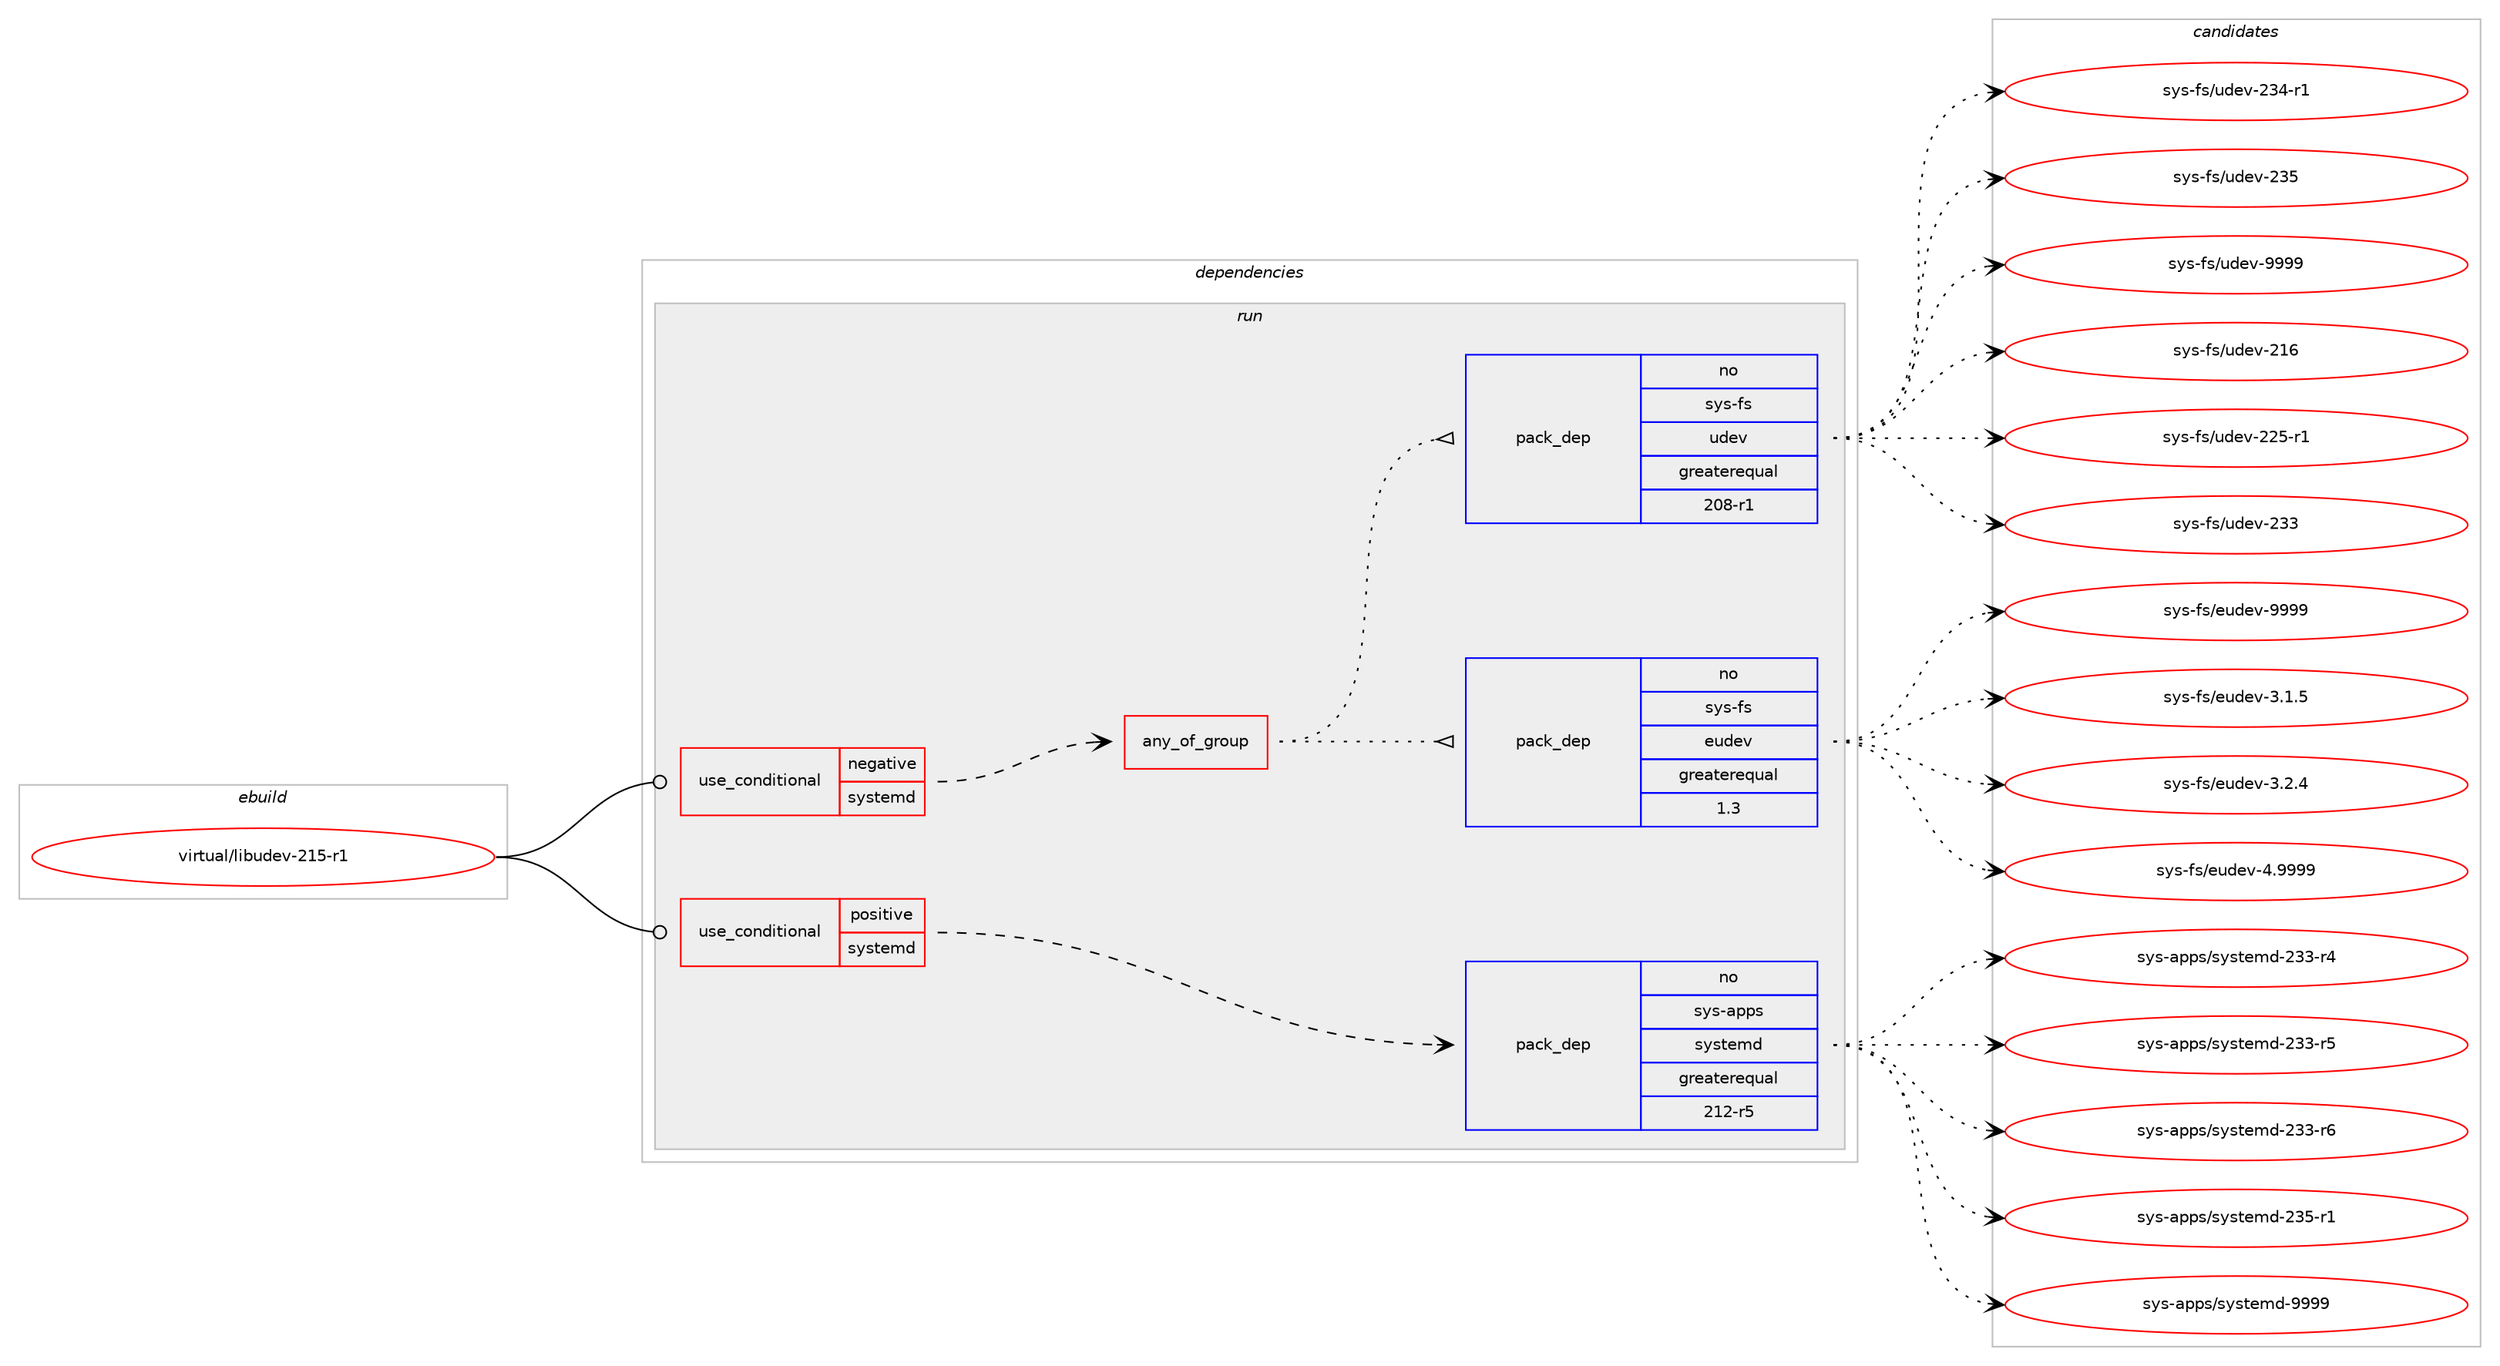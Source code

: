 digraph prolog {

# *************
# Graph options
# *************

newrank=true;
concentrate=true;
compound=true;
graph [rankdir=LR,fontname=Helvetica,fontsize=10,ranksep=1.5];#, ranksep=2.5, nodesep=0.2];
edge  [arrowhead=vee];
node  [fontname=Helvetica,fontsize=10];

# **********
# The ebuild
# **********

subgraph cluster_leftcol {
color=gray;
rank=same;
label=<<i>ebuild</i>>;
id [label="virtual/libudev-215-r1", color=red, width=4, href="../virtual/libudev-215-r1.svg"];
}

# ****************
# The dependencies
# ****************

subgraph cluster_midcol {
color=gray;
label=<<i>dependencies</i>>;
subgraph cluster_compile {
fillcolor="#eeeeee";
style=filled;
label=<<i>compile</i>>;
}
subgraph cluster_compileandrun {
fillcolor="#eeeeee";
style=filled;
label=<<i>compile and run</i>>;
}
subgraph cluster_run {
fillcolor="#eeeeee";
style=filled;
label=<<i>run</i>>;
subgraph cond118881 {
dependency497620 [label=<<TABLE BORDER="0" CELLBORDER="1" CELLSPACING="0" CELLPADDING="4"><TR><TD ROWSPAN="3" CELLPADDING="10">use_conditional</TD></TR><TR><TD>negative</TD></TR><TR><TD>systemd</TD></TR></TABLE>>, shape=none, color=red];
subgraph any8578 {
dependency497621 [label=<<TABLE BORDER="0" CELLBORDER="1" CELLSPACING="0" CELLPADDING="4"><TR><TD CELLPADDING="10">any_of_group</TD></TR></TABLE>>, shape=none, color=red];subgraph pack369836 {
dependency497622 [label=<<TABLE BORDER="0" CELLBORDER="1" CELLSPACING="0" CELLPADDING="4" WIDTH="220"><TR><TD ROWSPAN="6" CELLPADDING="30">pack_dep</TD></TR><TR><TD WIDTH="110">no</TD></TR><TR><TD>sys-fs</TD></TR><TR><TD>eudev</TD></TR><TR><TD>greaterequal</TD></TR><TR><TD>1.3</TD></TR></TABLE>>, shape=none, color=blue];
}
dependency497621:e -> dependency497622:w [weight=20,style="dotted",arrowhead="oinv"];
subgraph pack369837 {
dependency497623 [label=<<TABLE BORDER="0" CELLBORDER="1" CELLSPACING="0" CELLPADDING="4" WIDTH="220"><TR><TD ROWSPAN="6" CELLPADDING="30">pack_dep</TD></TR><TR><TD WIDTH="110">no</TD></TR><TR><TD>sys-fs</TD></TR><TR><TD>udev</TD></TR><TR><TD>greaterequal</TD></TR><TR><TD>208-r1</TD></TR></TABLE>>, shape=none, color=blue];
}
dependency497621:e -> dependency497623:w [weight=20,style="dotted",arrowhead="oinv"];
}
dependency497620:e -> dependency497621:w [weight=20,style="dashed",arrowhead="vee"];
}
id:e -> dependency497620:w [weight=20,style="solid",arrowhead="odot"];
subgraph cond118882 {
dependency497624 [label=<<TABLE BORDER="0" CELLBORDER="1" CELLSPACING="0" CELLPADDING="4"><TR><TD ROWSPAN="3" CELLPADDING="10">use_conditional</TD></TR><TR><TD>positive</TD></TR><TR><TD>systemd</TD></TR></TABLE>>, shape=none, color=red];
subgraph pack369838 {
dependency497625 [label=<<TABLE BORDER="0" CELLBORDER="1" CELLSPACING="0" CELLPADDING="4" WIDTH="220"><TR><TD ROWSPAN="6" CELLPADDING="30">pack_dep</TD></TR><TR><TD WIDTH="110">no</TD></TR><TR><TD>sys-apps</TD></TR><TR><TD>systemd</TD></TR><TR><TD>greaterequal</TD></TR><TR><TD>212-r5</TD></TR></TABLE>>, shape=none, color=blue];
}
dependency497624:e -> dependency497625:w [weight=20,style="dashed",arrowhead="vee"];
}
id:e -> dependency497624:w [weight=20,style="solid",arrowhead="odot"];
}
}

# **************
# The candidates
# **************

subgraph cluster_choices {
rank=same;
color=gray;
label=<<i>candidates</i>>;

subgraph choice369836 {
color=black;
nodesep=1;
choice1151211154510211547101117100101118455146494653 [label="sys-fs/eudev-3.1.5", color=red, width=4,href="../sys-fs/eudev-3.1.5.svg"];
choice1151211154510211547101117100101118455146504652 [label="sys-fs/eudev-3.2.4", color=red, width=4,href="../sys-fs/eudev-3.2.4.svg"];
choice115121115451021154710111710010111845524657575757 [label="sys-fs/eudev-4.9999", color=red, width=4,href="../sys-fs/eudev-4.9999.svg"];
choice11512111545102115471011171001011184557575757 [label="sys-fs/eudev-9999", color=red, width=4,href="../sys-fs/eudev-9999.svg"];
dependency497622:e -> choice1151211154510211547101117100101118455146494653:w [style=dotted,weight="100"];
dependency497622:e -> choice1151211154510211547101117100101118455146504652:w [style=dotted,weight="100"];
dependency497622:e -> choice115121115451021154710111710010111845524657575757:w [style=dotted,weight="100"];
dependency497622:e -> choice11512111545102115471011171001011184557575757:w [style=dotted,weight="100"];
}
subgraph choice369837 {
color=black;
nodesep=1;
choice115121115451021154711710010111845504954 [label="sys-fs/udev-216", color=red, width=4,href="../sys-fs/udev-216.svg"];
choice1151211154510211547117100101118455050534511449 [label="sys-fs/udev-225-r1", color=red, width=4,href="../sys-fs/udev-225-r1.svg"];
choice115121115451021154711710010111845505151 [label="sys-fs/udev-233", color=red, width=4,href="../sys-fs/udev-233.svg"];
choice1151211154510211547117100101118455051524511449 [label="sys-fs/udev-234-r1", color=red, width=4,href="../sys-fs/udev-234-r1.svg"];
choice115121115451021154711710010111845505153 [label="sys-fs/udev-235", color=red, width=4,href="../sys-fs/udev-235.svg"];
choice11512111545102115471171001011184557575757 [label="sys-fs/udev-9999", color=red, width=4,href="../sys-fs/udev-9999.svg"];
dependency497623:e -> choice115121115451021154711710010111845504954:w [style=dotted,weight="100"];
dependency497623:e -> choice1151211154510211547117100101118455050534511449:w [style=dotted,weight="100"];
dependency497623:e -> choice115121115451021154711710010111845505151:w [style=dotted,weight="100"];
dependency497623:e -> choice1151211154510211547117100101118455051524511449:w [style=dotted,weight="100"];
dependency497623:e -> choice115121115451021154711710010111845505153:w [style=dotted,weight="100"];
dependency497623:e -> choice11512111545102115471171001011184557575757:w [style=dotted,weight="100"];
}
subgraph choice369838 {
color=black;
nodesep=1;
choice115121115459711211211547115121115116101109100455051514511452 [label="sys-apps/systemd-233-r4", color=red, width=4,href="../sys-apps/systemd-233-r4.svg"];
choice115121115459711211211547115121115116101109100455051514511453 [label="sys-apps/systemd-233-r5", color=red, width=4,href="../sys-apps/systemd-233-r5.svg"];
choice115121115459711211211547115121115116101109100455051514511454 [label="sys-apps/systemd-233-r6", color=red, width=4,href="../sys-apps/systemd-233-r6.svg"];
choice115121115459711211211547115121115116101109100455051534511449 [label="sys-apps/systemd-235-r1", color=red, width=4,href="../sys-apps/systemd-235-r1.svg"];
choice1151211154597112112115471151211151161011091004557575757 [label="sys-apps/systemd-9999", color=red, width=4,href="../sys-apps/systemd-9999.svg"];
dependency497625:e -> choice115121115459711211211547115121115116101109100455051514511452:w [style=dotted,weight="100"];
dependency497625:e -> choice115121115459711211211547115121115116101109100455051514511453:w [style=dotted,weight="100"];
dependency497625:e -> choice115121115459711211211547115121115116101109100455051514511454:w [style=dotted,weight="100"];
dependency497625:e -> choice115121115459711211211547115121115116101109100455051534511449:w [style=dotted,weight="100"];
dependency497625:e -> choice1151211154597112112115471151211151161011091004557575757:w [style=dotted,weight="100"];
}
}

}
